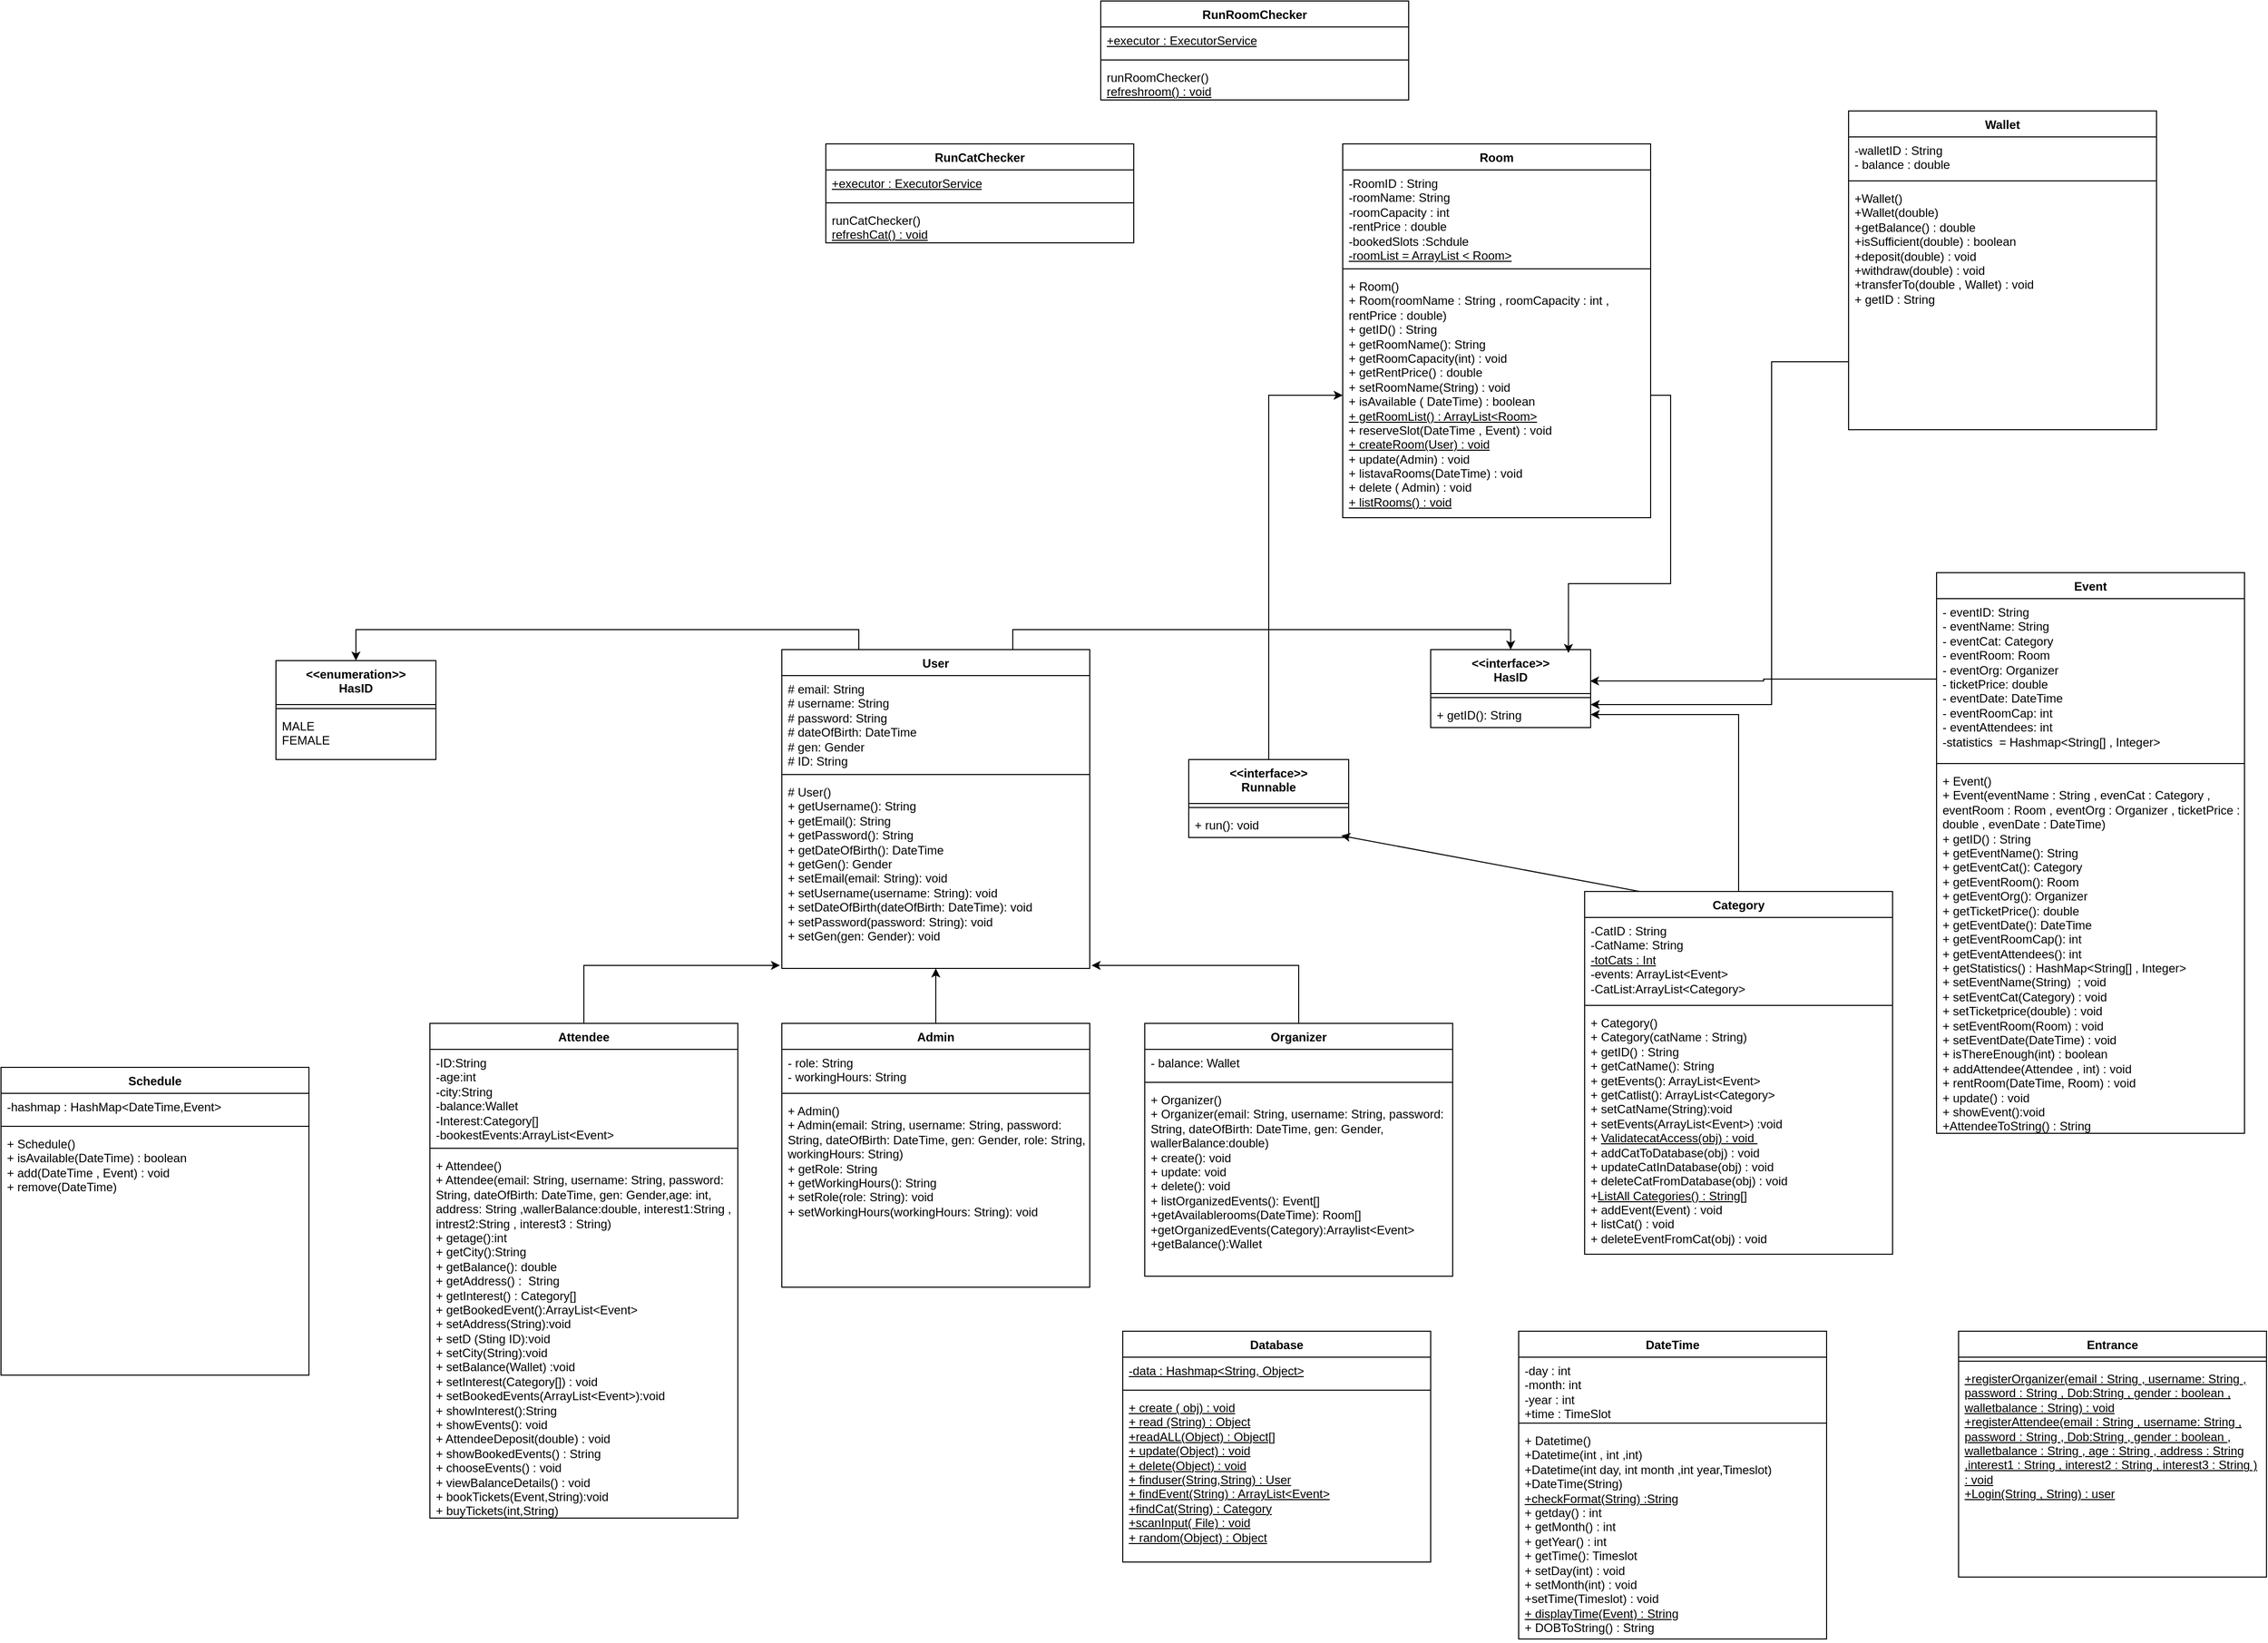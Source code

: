 <mxfile version="26.2.2">
  <diagram name="Page-1" id="pu6aEFBaz_OclVhWC2WB">
    <mxGraphModel dx="5170" dy="3303" grid="1" gridSize="11" guides="1" tooltips="1" connect="1" arrows="1" fold="1" page="1" pageScale="1" pageWidth="1600" pageHeight="1200" math="0" shadow="0">
      <root>
        <mxCell id="0" />
        <mxCell id="1" parent="0" />
        <mxCell id="LFy-hozREfiRk5x64fHF-1" value="Admin" style="swimlane;fontStyle=1;align=center;verticalAlign=top;childLayout=stackLayout;horizontal=1;startSize=26;horizontalStack=0;resizeParent=1;resizeParentMax=0;resizeLast=0;collapsible=1;marginBottom=0;whiteSpace=wrap;html=1;" parent="1" vertex="1">
          <mxGeometry x="44" y="440" width="308" height="264" as="geometry" />
        </mxCell>
        <mxCell id="LFy-hozREfiRk5x64fHF-2" value="- role: String&lt;div&gt;- workingHours: String&lt;/div&gt;" style="text;strokeColor=none;fillColor=none;align=left;verticalAlign=top;spacingLeft=4;spacingRight=4;overflow=hidden;rotatable=0;points=[[0,0.5],[1,0.5]];portConstraint=eastwest;whiteSpace=wrap;html=1;" parent="LFy-hozREfiRk5x64fHF-1" vertex="1">
          <mxGeometry y="26" width="308" height="40" as="geometry" />
        </mxCell>
        <mxCell id="LFy-hozREfiRk5x64fHF-3" value="" style="line;strokeWidth=1;fillColor=none;align=left;verticalAlign=middle;spacingTop=-1;spacingLeft=3;spacingRight=3;rotatable=0;labelPosition=right;points=[];portConstraint=eastwest;strokeColor=inherit;" parent="LFy-hozREfiRk5x64fHF-1" vertex="1">
          <mxGeometry y="66" width="308" height="8" as="geometry" />
        </mxCell>
        <mxCell id="LFy-hozREfiRk5x64fHF-4" value="+ Admin()&lt;div&gt;+ Admin(email: String, username: String, password: String, dateOfBirth: DateTime, gen: Gender, role: String, workingHours: String)&lt;/div&gt;&lt;div&gt;+ getRole: String&lt;/div&gt;&lt;div&gt;&lt;p style=&quot;margin: 0px;&quot;&gt;+ getWorkingHours(): String&lt;/p&gt;&lt;p style=&quot;margin: 0px;&quot;&gt;+ setRole(role: String): void&lt;/p&gt;&lt;p style=&quot;margin: 0px;&quot;&gt;+ setWorkingHours(workingHours: String): void&lt;/p&gt;&lt;/div&gt;" style="text;strokeColor=none;fillColor=none;align=left;verticalAlign=top;spacingLeft=4;spacingRight=4;overflow=hidden;rotatable=0;points=[[0,0.5],[1,0.5]];portConstraint=eastwest;whiteSpace=wrap;html=1;" parent="LFy-hozREfiRk5x64fHF-1" vertex="1">
          <mxGeometry y="74" width="308" height="190" as="geometry" />
        </mxCell>
        <mxCell id="zAySnJ8mE5U8dvrBwKNs-1" value="Event" style="swimlane;fontStyle=1;align=center;verticalAlign=top;childLayout=stackLayout;horizontal=1;startSize=26;horizontalStack=0;resizeParent=1;resizeParentMax=0;resizeLast=0;collapsible=1;marginBottom=0;whiteSpace=wrap;html=1;" parent="1" vertex="1">
          <mxGeometry x="1199" y="-11" width="308" height="561" as="geometry" />
        </mxCell>
        <mxCell id="zAySnJ8mE5U8dvrBwKNs-2" value="&lt;p style=&quot;margin: 0px;&quot;&gt;- eventID: String&lt;/p&gt;&lt;p style=&quot;margin: 0px;&quot;&gt;- eventName: String&lt;/p&gt;&lt;p style=&quot;margin: 0px;&quot;&gt;- eventCat: Category&lt;/p&gt;&lt;p style=&quot;margin: 0px;&quot;&gt;- eventRoom: Room&lt;/p&gt;&lt;p style=&quot;margin: 0px;&quot;&gt;- eventOrg: Organizer&lt;/p&gt;&lt;p style=&quot;margin: 0px;&quot;&gt;- ticketPrice: double&lt;/p&gt;&lt;p style=&quot;margin: 0px;&quot;&gt;- eventDate: DateTime&lt;/p&gt;&lt;p style=&quot;margin: 0px;&quot;&gt;- eventRoomCap: int&lt;/p&gt;&lt;p style=&quot;margin: 0px;&quot;&gt;- eventAttendees: int&lt;/p&gt;&lt;p style=&quot;margin: 0px;&quot;&gt;-statistics&amp;nbsp; = Hashmap&amp;lt;String[] , Integer&amp;gt;&lt;/p&gt;&lt;br&gt;&lt;p style=&quot;margin: 0px;&quot;&gt;&lt;br&gt;&lt;/p&gt;" style="text;strokeColor=none;fillColor=none;align=left;verticalAlign=top;spacingLeft=4;spacingRight=4;overflow=hidden;rotatable=0;points=[[0,0.5],[1,0.5]];portConstraint=eastwest;whiteSpace=wrap;html=1;" parent="zAySnJ8mE5U8dvrBwKNs-1" vertex="1">
          <mxGeometry y="26" width="308" height="161" as="geometry" />
        </mxCell>
        <mxCell id="zAySnJ8mE5U8dvrBwKNs-3" value="" style="line;strokeWidth=1;fillColor=none;align=left;verticalAlign=middle;spacingTop=-1;spacingLeft=3;spacingRight=3;rotatable=0;labelPosition=right;points=[];portConstraint=eastwest;strokeColor=inherit;" parent="zAySnJ8mE5U8dvrBwKNs-1" vertex="1">
          <mxGeometry y="187" width="308" height="8" as="geometry" />
        </mxCell>
        <mxCell id="zAySnJ8mE5U8dvrBwKNs-4" value="+ Event()&lt;div&gt;+ Event(eventName : String , evenCat : Category , eventRoom : Room , eventOrg : Organizer , ticketPrice : double , evenDate : DateTime)&lt;/div&gt;&lt;div&gt;+ getID() : String&lt;/div&gt;&lt;div&gt;&lt;p style=&quot;margin: 0px;&quot;&gt;+ getEventName(): String&lt;/p&gt;&lt;p style=&quot;margin: 0px;&quot;&gt;+ getEventCat(): Category&lt;/p&gt;&lt;p style=&quot;margin: 0px;&quot;&gt;+ getEventRoom(): Room&lt;/p&gt;&lt;p style=&quot;margin: 0px;&quot;&gt;+ getEventOrg(): Organizer&lt;/p&gt;&lt;p style=&quot;margin: 0px;&quot;&gt;+ getTicketPrice(): double&lt;/p&gt;&lt;p style=&quot;margin: 0px;&quot;&gt;+ getEventDate(): DateTime&lt;/p&gt;&lt;p style=&quot;margin: 0px;&quot;&gt;+ getEventRoomCap(): int&lt;/p&gt;&lt;p style=&quot;margin: 0px;&quot;&gt;+ getEventAttendees(): int&lt;/p&gt;&lt;p style=&quot;margin: 0px;&quot;&gt;+ getStatistics() : HashMap&amp;lt;String[] , Integer&amp;gt;&lt;/p&gt;&lt;p style=&quot;margin: 0px;&quot;&gt;+ setEventName(String)&amp;nbsp; ; void&lt;/p&gt;&lt;p style=&quot;margin: 0px;&quot;&gt;+ setEventCat(Category) : void&lt;/p&gt;&lt;p style=&quot;margin: 0px;&quot;&gt;+ setTicketprice(double) : void&lt;/p&gt;&lt;p style=&quot;margin: 0px;&quot;&gt;+ setEventRoom(Room) : void&lt;/p&gt;&lt;p style=&quot;margin: 0px;&quot;&gt;+ setEventDate(DateTime) : void&lt;/p&gt;&lt;p style=&quot;margin: 0px;&quot;&gt;+ isThereEnough(int) : boolean&lt;/p&gt;&lt;p style=&quot;margin: 0px;&quot;&gt;+ addAttendee(Attendee , int) : void&lt;/p&gt;&lt;p style=&quot;margin: 0px;&quot;&gt;+ rentRoom(DateTime, Room) : void&lt;/p&gt;&lt;p style=&quot;margin: 0px;&quot;&gt;+ update() : void&lt;/p&gt;&lt;p style=&quot;margin: 0px;&quot;&gt;+ showEvent():void&lt;/p&gt;&lt;p style=&quot;margin: 0px;&quot;&gt;+AttendeeToString() : String&lt;/p&gt;&lt;p style=&quot;margin: 0px;&quot;&gt;&lt;br&gt;&lt;/p&gt;&lt;p style=&quot;margin: 0px;&quot;&gt;&lt;br&gt;&lt;/p&gt;&lt;p style=&quot;margin: 0px;&quot;&gt;&lt;br&gt;&lt;/p&gt;&lt;/div&gt;" style="text;strokeColor=none;fillColor=none;align=left;verticalAlign=top;spacingLeft=4;spacingRight=4;overflow=hidden;rotatable=0;points=[[0,0.5],[1,0.5]];portConstraint=eastwest;whiteSpace=wrap;html=1;" parent="zAySnJ8mE5U8dvrBwKNs-1" vertex="1">
          <mxGeometry y="195" width="308" height="366" as="geometry" />
        </mxCell>
        <mxCell id="UCJwXu4g_Z1UwVRuA3H--4" style="edgeStyle=orthogonalEdgeStyle;rounded=0;orthogonalLoop=1;jettySize=auto;html=1;exitX=0.25;exitY=0;exitDx=0;exitDy=0;entryX=0.5;entryY=0;entryDx=0;entryDy=0;" parent="1" source="zAySnJ8mE5U8dvrBwKNs-6" target="UCJwXu4g_Z1UwVRuA3H--1" edge="1">
          <mxGeometry relative="1" as="geometry" />
        </mxCell>
        <mxCell id="UCJwXu4g_Z1UwVRuA3H--5" style="edgeStyle=orthogonalEdgeStyle;rounded=0;orthogonalLoop=1;jettySize=auto;html=1;exitX=0.75;exitY=0;exitDx=0;exitDy=0;entryX=0.5;entryY=0;entryDx=0;entryDy=0;" parent="1" source="zAySnJ8mE5U8dvrBwKNs-6" target="zAySnJ8mE5U8dvrBwKNs-10" edge="1">
          <mxGeometry relative="1" as="geometry" />
        </mxCell>
        <mxCell id="zAySnJ8mE5U8dvrBwKNs-6" value="User" style="swimlane;fontStyle=1;align=center;verticalAlign=top;childLayout=stackLayout;horizontal=1;startSize=26;horizontalStack=0;resizeParent=1;resizeParentMax=0;resizeLast=0;collapsible=1;marginBottom=0;whiteSpace=wrap;html=1;" parent="1" vertex="1">
          <mxGeometry x="44" y="66" width="308" height="319" as="geometry" />
        </mxCell>
        <mxCell id="zAySnJ8mE5U8dvrBwKNs-7" value="&lt;p style=&quot;margin: 0px;&quot;&gt;# email: String&lt;/p&gt;&lt;p style=&quot;margin: 0px;&quot;&gt;# username: String&lt;/p&gt;&lt;p style=&quot;margin: 0px;&quot;&gt;# password: String&lt;/p&gt;&lt;p style=&quot;margin: 0px;&quot;&gt;# dateOfBirth: DateTime&lt;/p&gt;&lt;p style=&quot;margin: 0px;&quot;&gt;# gen: Gender&lt;/p&gt;&lt;p style=&quot;margin: 0px;&quot;&gt;# ID: String&lt;/p&gt;&lt;br&gt;&lt;p style=&quot;margin: 0px;&quot;&gt;&lt;br&gt;&lt;/p&gt;" style="text;strokeColor=none;fillColor=none;align=left;verticalAlign=top;spacingLeft=4;spacingRight=4;overflow=hidden;rotatable=0;points=[[0,0.5],[1,0.5]];portConstraint=eastwest;whiteSpace=wrap;html=1;" parent="zAySnJ8mE5U8dvrBwKNs-6" vertex="1">
          <mxGeometry y="26" width="308" height="95" as="geometry" />
        </mxCell>
        <mxCell id="zAySnJ8mE5U8dvrBwKNs-8" value="" style="line;strokeWidth=1;fillColor=none;align=left;verticalAlign=middle;spacingTop=-1;spacingLeft=3;spacingRight=3;rotatable=0;labelPosition=right;points=[];portConstraint=eastwest;strokeColor=inherit;" parent="zAySnJ8mE5U8dvrBwKNs-6" vertex="1">
          <mxGeometry y="121" width="308" height="8" as="geometry" />
        </mxCell>
        <mxCell id="zAySnJ8mE5U8dvrBwKNs-9" value="# User()&lt;div&gt;&lt;p style=&quot;margin: 0px;&quot;&gt;+ getUsername(): String&lt;/p&gt;&lt;p style=&quot;margin: 0px;&quot;&gt;+ getEmail(): String&lt;/p&gt;&lt;p style=&quot;margin: 0px;&quot;&gt;+ getPassword(): String&lt;/p&gt;&lt;p style=&quot;margin: 0px;&quot;&gt;+ getDateOfBirth(): DateTime&lt;/p&gt;&lt;p style=&quot;margin: 0px;&quot;&gt;+ getGen(): Gender&lt;/p&gt;&lt;p style=&quot;margin: 0px;&quot;&gt;+ setEmail(email: String): void&lt;/p&gt;&lt;p style=&quot;margin: 0px;&quot;&gt;+ setUsername(username: String): void&lt;/p&gt;&lt;p style=&quot;margin: 0px;&quot;&gt;+ setDateOfBirth(dateOfBirth: DateTime): void&lt;/p&gt;&lt;p style=&quot;margin: 0px;&quot;&gt;+ setPassword(password: String): void&lt;/p&gt;&lt;p style=&quot;margin: 0px;&quot;&gt;+ setGen(gen: Gender): void&lt;/p&gt;&lt;p style=&quot;margin: 0px;&quot;&gt;&lt;br&gt;&lt;/p&gt;&lt;/div&gt;" style="text;strokeColor=none;fillColor=none;align=left;verticalAlign=top;spacingLeft=4;spacingRight=4;overflow=hidden;rotatable=0;points=[[0,0.5],[1,0.5]];portConstraint=eastwest;whiteSpace=wrap;html=1;" parent="zAySnJ8mE5U8dvrBwKNs-6" vertex="1">
          <mxGeometry y="129" width="308" height="190" as="geometry" />
        </mxCell>
        <mxCell id="zAySnJ8mE5U8dvrBwKNs-10" value="&amp;lt;&amp;lt;interface&amp;gt;&amp;gt;&lt;div&gt;H&lt;span style=&quot;background-color: transparent; color: light-dark(rgb(0, 0, 0), rgb(255, 255, 255));&quot;&gt;asID&lt;/span&gt;&lt;/div&gt;" style="swimlane;fontStyle=1;align=center;verticalAlign=top;childLayout=stackLayout;horizontal=1;startSize=44;horizontalStack=0;resizeParent=1;resizeParentMax=0;resizeLast=0;collapsible=1;marginBottom=0;whiteSpace=wrap;html=1;" parent="1" vertex="1">
          <mxGeometry x="693" y="66" width="160" height="78" as="geometry" />
        </mxCell>
        <mxCell id="zAySnJ8mE5U8dvrBwKNs-12" value="" style="line;strokeWidth=1;fillColor=none;align=left;verticalAlign=middle;spacingTop=-1;spacingLeft=3;spacingRight=3;rotatable=0;labelPosition=right;points=[];portConstraint=eastwest;strokeColor=inherit;" parent="zAySnJ8mE5U8dvrBwKNs-10" vertex="1">
          <mxGeometry y="44" width="160" height="8" as="geometry" />
        </mxCell>
        <mxCell id="zAySnJ8mE5U8dvrBwKNs-13" value="+ getID(): String" style="text;strokeColor=none;fillColor=none;align=left;verticalAlign=top;spacingLeft=4;spacingRight=4;overflow=hidden;rotatable=0;points=[[0,0.5],[1,0.5]];portConstraint=eastwest;whiteSpace=wrap;html=1;" parent="zAySnJ8mE5U8dvrBwKNs-10" vertex="1">
          <mxGeometry y="52" width="160" height="26" as="geometry" />
        </mxCell>
        <mxCell id="zAySnJ8mE5U8dvrBwKNs-18" style="edgeStyle=orthogonalEdgeStyle;rounded=0;orthogonalLoop=1;jettySize=auto;html=1;exitX=0.5;exitY=0;exitDx=0;exitDy=0;entryX=0.5;entryY=1;entryDx=0;entryDy=0;entryPerimeter=0;" parent="1" source="LFy-hozREfiRk5x64fHF-1" target="zAySnJ8mE5U8dvrBwKNs-9" edge="1">
          <mxGeometry relative="1" as="geometry" />
        </mxCell>
        <mxCell id="UCJwXu4g_Z1UwVRuA3H--1" value="&amp;lt;&amp;lt;enumeration&amp;gt;&amp;gt;&lt;div&gt;H&lt;span style=&quot;background-color: transparent; color: light-dark(rgb(0, 0, 0), rgb(255, 255, 255));&quot;&gt;asID&lt;/span&gt;&lt;/div&gt;" style="swimlane;fontStyle=1;align=center;verticalAlign=top;childLayout=stackLayout;horizontal=1;startSize=44;horizontalStack=0;resizeParent=1;resizeParentMax=0;resizeLast=0;collapsible=1;marginBottom=0;whiteSpace=wrap;html=1;" parent="1" vertex="1">
          <mxGeometry x="-462" y="77" width="160" height="99" as="geometry" />
        </mxCell>
        <mxCell id="UCJwXu4g_Z1UwVRuA3H--2" value="" style="line;strokeWidth=1;fillColor=none;align=left;verticalAlign=middle;spacingTop=-1;spacingLeft=3;spacingRight=3;rotatable=0;labelPosition=right;points=[];portConstraint=eastwest;strokeColor=inherit;" parent="UCJwXu4g_Z1UwVRuA3H--1" vertex="1">
          <mxGeometry y="44" width="160" height="8" as="geometry" />
        </mxCell>
        <mxCell id="UCJwXu4g_Z1UwVRuA3H--3" value="MALE&lt;div&gt;FEMALE&lt;/div&gt;&lt;div&gt;&lt;br&gt;&lt;/div&gt;" style="text;strokeColor=none;fillColor=none;align=left;verticalAlign=top;spacingLeft=4;spacingRight=4;overflow=hidden;rotatable=0;points=[[0,0.5],[1,0.5]];portConstraint=eastwest;whiteSpace=wrap;html=1;" parent="UCJwXu4g_Z1UwVRuA3H--1" vertex="1">
          <mxGeometry y="52" width="160" height="47" as="geometry" />
        </mxCell>
        <mxCell id="H86oVWnhmwzRTXLUATRK-1" value="Organizer" style="swimlane;fontStyle=1;align=center;verticalAlign=top;childLayout=stackLayout;horizontal=1;startSize=26;horizontalStack=0;resizeParent=1;resizeParentMax=0;resizeLast=0;collapsible=1;marginBottom=0;whiteSpace=wrap;html=1;" vertex="1" parent="1">
          <mxGeometry x="407" y="440" width="308" height="253" as="geometry" />
        </mxCell>
        <mxCell id="H86oVWnhmwzRTXLUATRK-2" value="- balance: Wallet" style="text;strokeColor=none;fillColor=none;align=left;verticalAlign=top;spacingLeft=4;spacingRight=4;overflow=hidden;rotatable=0;points=[[0,0.5],[1,0.5]];portConstraint=eastwest;whiteSpace=wrap;html=1;" vertex="1" parent="H86oVWnhmwzRTXLUATRK-1">
          <mxGeometry y="26" width="308" height="29" as="geometry" />
        </mxCell>
        <mxCell id="H86oVWnhmwzRTXLUATRK-3" value="" style="line;strokeWidth=1;fillColor=none;align=left;verticalAlign=middle;spacingTop=-1;spacingLeft=3;spacingRight=3;rotatable=0;labelPosition=right;points=[];portConstraint=eastwest;strokeColor=inherit;" vertex="1" parent="H86oVWnhmwzRTXLUATRK-1">
          <mxGeometry y="55" width="308" height="8" as="geometry" />
        </mxCell>
        <mxCell id="H86oVWnhmwzRTXLUATRK-4" value="+ Organizer()&lt;div&gt;+ Organizer(email: String, username: String, password: String, dateOfBirth: DateTime, gen: Gender, wallerBalance:double)&lt;/div&gt;&lt;div&gt;+ create(): void&lt;/div&gt;&lt;div&gt;&lt;span style=&quot;background-color: transparent; color: light-dark(rgb(0, 0, 0), rgb(255, 255, 255));&quot;&gt;+ update: void&lt;/span&gt;&lt;/div&gt;&lt;div&gt;&lt;p style=&quot;margin: 0px;&quot;&gt;+ delete(): void&lt;/p&gt;&lt;p style=&quot;margin: 0px;&quot;&gt;+ listOrganizedEvents(): Event[]&lt;/p&gt;&lt;p style=&quot;margin: 0px;&quot;&gt;+getAvailablerooms(DateTime): Room[]&lt;/p&gt;&lt;p style=&quot;margin: 0px;&quot;&gt;+getOrganizedEvents(Category):Arraylist&amp;lt;Event&amp;gt;&lt;/p&gt;&lt;p style=&quot;margin: 0px;&quot;&gt;+getBalance():Wallet&lt;/p&gt;&lt;p style=&quot;margin: 0px;&quot;&gt;&lt;br&gt;&lt;/p&gt;&lt;/div&gt;" style="text;strokeColor=none;fillColor=none;align=left;verticalAlign=top;spacingLeft=4;spacingRight=4;overflow=hidden;rotatable=0;points=[[0,0.5],[1,0.5]];portConstraint=eastwest;whiteSpace=wrap;html=1;" vertex="1" parent="H86oVWnhmwzRTXLUATRK-1">
          <mxGeometry y="63" width="308" height="190" as="geometry" />
        </mxCell>
        <mxCell id="H86oVWnhmwzRTXLUATRK-5" style="edgeStyle=orthogonalEdgeStyle;rounded=0;orthogonalLoop=1;jettySize=auto;html=1;entryX=1.006;entryY=0.984;entryDx=0;entryDy=0;entryPerimeter=0;" edge="1" parent="1" source="H86oVWnhmwzRTXLUATRK-1" target="zAySnJ8mE5U8dvrBwKNs-9">
          <mxGeometry relative="1" as="geometry" />
        </mxCell>
        <mxCell id="H86oVWnhmwzRTXLUATRK-6" value="Attendee" style="swimlane;fontStyle=1;align=center;verticalAlign=top;childLayout=stackLayout;horizontal=1;startSize=26;horizontalStack=0;resizeParent=1;resizeParentMax=0;resizeLast=0;collapsible=1;marginBottom=0;whiteSpace=wrap;html=1;" vertex="1" parent="1">
          <mxGeometry x="-308" y="440" width="308" height="495" as="geometry" />
        </mxCell>
        <mxCell id="H86oVWnhmwzRTXLUATRK-7" value="-ID:String&lt;div&gt;-age:int&lt;/div&gt;&lt;div&gt;-city:String&lt;/div&gt;&lt;div&gt;-balance:Wallet&lt;/div&gt;&lt;div&gt;-Interest:Category[]&lt;/div&gt;&lt;div&gt;-bookestEvents:ArrayList&amp;lt;Event&amp;gt;&lt;/div&gt;" style="text;strokeColor=none;fillColor=none;align=left;verticalAlign=top;spacingLeft=4;spacingRight=4;overflow=hidden;rotatable=0;points=[[0,0.5],[1,0.5]];portConstraint=eastwest;whiteSpace=wrap;html=1;" vertex="1" parent="H86oVWnhmwzRTXLUATRK-6">
          <mxGeometry y="26" width="308" height="95" as="geometry" />
        </mxCell>
        <mxCell id="H86oVWnhmwzRTXLUATRK-8" value="" style="line;strokeWidth=1;fillColor=none;align=left;verticalAlign=middle;spacingTop=-1;spacingLeft=3;spacingRight=3;rotatable=0;labelPosition=right;points=[];portConstraint=eastwest;strokeColor=inherit;" vertex="1" parent="H86oVWnhmwzRTXLUATRK-6">
          <mxGeometry y="121" width="308" height="8" as="geometry" />
        </mxCell>
        <mxCell id="H86oVWnhmwzRTXLUATRK-9" value="+ Attendee()&lt;div&gt;+ Attendee(email: String, username: String, password: String, dateOfBirth: DateTime, gen: Gender,age: int, address: String ,wallerBalance:double, interest1:String , intrest2:String , interest3 : String)&lt;/div&gt;&lt;div&gt;+ getage():int&lt;/div&gt;&lt;div&gt;+ getCity():String&lt;/div&gt;&lt;div&gt;+ getBalance(): double&lt;/div&gt;&lt;div&gt;+ getAddress() :&amp;nbsp; String&lt;/div&gt;&lt;div&gt;+ getInterest() : Category[]&lt;/div&gt;&lt;div&gt;+ getBookedEvent():ArrayList&amp;lt;Event&amp;gt;&lt;/div&gt;&lt;div&gt;+ setAddress(String):void&lt;/div&gt;&lt;div&gt;+ setD (Sting ID):void&lt;/div&gt;&lt;div&gt;+ setCity(String):void&lt;/div&gt;&lt;div&gt;+ setBalance(Wallet) :void&lt;/div&gt;&lt;div&gt;+ setInterest(Category[]) : void&lt;/div&gt;&lt;div&gt;+ setBookedEvents(ArrayList&amp;lt;Event&amp;gt;):void&lt;/div&gt;&lt;div&gt;+ showInterest():String&lt;/div&gt;&lt;div&gt;+ showEvents(): void&lt;/div&gt;&lt;div&gt;+ AttendeeDeposit(double) : void&lt;/div&gt;&lt;div&gt;+ showBookedEvents() : String&lt;/div&gt;&lt;div&gt;+ chooseEvents() : void&lt;/div&gt;&lt;div&gt;+ viewBalanceDetails() : void&lt;/div&gt;&lt;div&gt;+ bookTickets(Event,String):void&lt;/div&gt;&lt;div&gt;+ buyTickets(int,String)&lt;/div&gt;&lt;div&gt;&lt;p style=&quot;margin: 0px;&quot;&gt;&lt;br&gt;&lt;/p&gt;&lt;/div&gt;" style="text;strokeColor=none;fillColor=none;align=left;verticalAlign=top;spacingLeft=4;spacingRight=4;overflow=hidden;rotatable=0;points=[[0,0.5],[1,0.5]];portConstraint=eastwest;whiteSpace=wrap;html=1;" vertex="1" parent="H86oVWnhmwzRTXLUATRK-6">
          <mxGeometry y="129" width="308" height="366" as="geometry" />
        </mxCell>
        <mxCell id="H86oVWnhmwzRTXLUATRK-10" style="edgeStyle=orthogonalEdgeStyle;rounded=0;orthogonalLoop=1;jettySize=auto;html=1;entryX=-0.006;entryY=0.984;entryDx=0;entryDy=0;entryPerimeter=0;" edge="1" parent="1" source="H86oVWnhmwzRTXLUATRK-6" target="zAySnJ8mE5U8dvrBwKNs-9">
          <mxGeometry relative="1" as="geometry" />
        </mxCell>
        <mxCell id="H86oVWnhmwzRTXLUATRK-36" style="edgeStyle=orthogonalEdgeStyle;rounded=0;orthogonalLoop=1;jettySize=auto;html=1;" edge="1" parent="1" source="H86oVWnhmwzRTXLUATRK-11" target="H86oVWnhmwzRTXLUATRK-35">
          <mxGeometry relative="1" as="geometry" />
        </mxCell>
        <mxCell id="H86oVWnhmwzRTXLUATRK-11" value="&amp;lt;&amp;lt;interface&amp;gt;&amp;gt;&lt;div&gt;Runnable&lt;/div&gt;" style="swimlane;fontStyle=1;align=center;verticalAlign=top;childLayout=stackLayout;horizontal=1;startSize=44;horizontalStack=0;resizeParent=1;resizeParentMax=0;resizeLast=0;collapsible=1;marginBottom=0;whiteSpace=wrap;html=1;" vertex="1" parent="1">
          <mxGeometry x="451" y="176" width="160" height="78" as="geometry" />
        </mxCell>
        <mxCell id="H86oVWnhmwzRTXLUATRK-12" value="" style="line;strokeWidth=1;fillColor=none;align=left;verticalAlign=middle;spacingTop=-1;spacingLeft=3;spacingRight=3;rotatable=0;labelPosition=right;points=[];portConstraint=eastwest;strokeColor=inherit;" vertex="1" parent="H86oVWnhmwzRTXLUATRK-11">
          <mxGeometry y="44" width="160" height="8" as="geometry" />
        </mxCell>
        <mxCell id="H86oVWnhmwzRTXLUATRK-13" value="+ run(): void" style="text;strokeColor=none;fillColor=none;align=left;verticalAlign=top;spacingLeft=4;spacingRight=4;overflow=hidden;rotatable=0;points=[[0,0.5],[1,0.5]];portConstraint=eastwest;whiteSpace=wrap;html=1;" vertex="1" parent="H86oVWnhmwzRTXLUATRK-11">
          <mxGeometry y="52" width="160" height="26" as="geometry" />
        </mxCell>
        <mxCell id="H86oVWnhmwzRTXLUATRK-42" style="edgeStyle=orthogonalEdgeStyle;rounded=0;orthogonalLoop=1;jettySize=auto;html=1;entryX=1;entryY=0.5;entryDx=0;entryDy=0;" edge="1" parent="1" source="H86oVWnhmwzRTXLUATRK-14" target="zAySnJ8mE5U8dvrBwKNs-13">
          <mxGeometry relative="1" as="geometry" />
        </mxCell>
        <mxCell id="H86oVWnhmwzRTXLUATRK-14" value="Category" style="swimlane;fontStyle=1;align=center;verticalAlign=top;childLayout=stackLayout;horizontal=1;startSize=26;horizontalStack=0;resizeParent=1;resizeParentMax=0;resizeLast=0;collapsible=1;marginBottom=0;whiteSpace=wrap;html=1;" vertex="1" parent="1">
          <mxGeometry x="847" y="308" width="308" height="363" as="geometry" />
        </mxCell>
        <mxCell id="H86oVWnhmwzRTXLUATRK-15" value="-CatID : String&lt;div&gt;-CatName: String&lt;/div&gt;&lt;div&gt;&lt;u style=&quot;&quot;&gt;&lt;i&gt;-&lt;/i&gt;totCats : Int&lt;/u&gt;&lt;/div&gt;&lt;div&gt;-events: ArrayList&amp;lt;Event&amp;gt;&lt;/div&gt;&lt;div&gt;-CatList:ArrayList&amp;lt;Category&amp;gt;&lt;/div&gt;" style="text;strokeColor=none;fillColor=none;align=left;verticalAlign=top;spacingLeft=4;spacingRight=4;overflow=hidden;rotatable=0;points=[[0,0.5],[1,0.5]];portConstraint=eastwest;whiteSpace=wrap;html=1;" vertex="1" parent="H86oVWnhmwzRTXLUATRK-14">
          <mxGeometry y="26" width="308" height="84" as="geometry" />
        </mxCell>
        <mxCell id="H86oVWnhmwzRTXLUATRK-16" value="" style="line;strokeWidth=1;fillColor=none;align=left;verticalAlign=middle;spacingTop=-1;spacingLeft=3;spacingRight=3;rotatable=0;labelPosition=right;points=[];portConstraint=eastwest;strokeColor=inherit;" vertex="1" parent="H86oVWnhmwzRTXLUATRK-14">
          <mxGeometry y="110" width="308" height="8" as="geometry" />
        </mxCell>
        <mxCell id="H86oVWnhmwzRTXLUATRK-17" value="+ Category()&lt;div&gt;+ Category(catName : String)&lt;/div&gt;&lt;div&gt;+ getID() : String&lt;/div&gt;&lt;div&gt;&lt;span style=&quot;background-color: transparent; color: light-dark(rgb(0, 0, 0), rgb(255, 255, 255));&quot;&gt;+ getCatName(): String&lt;/span&gt;&lt;/div&gt;&lt;div&gt;&lt;span style=&quot;background-color: transparent; color: light-dark(rgb(0, 0, 0), rgb(255, 255, 255));&quot;&gt;+ getEvents(): ArrayList&amp;lt;Event&amp;gt;&lt;/span&gt;&lt;/div&gt;&lt;div&gt;&lt;p style=&quot;margin: 0px;&quot;&gt;+ getCatlist(): ArrayList&amp;lt;Category&amp;gt;&lt;/p&gt;&lt;p style=&quot;margin: 0px;&quot;&gt;+ setCatName(String):void&lt;/p&gt;&lt;p style=&quot;margin: 0px;&quot;&gt;+ setEvents(ArrayList&amp;lt;Event&amp;gt;) :void&lt;/p&gt;&lt;p style=&quot;margin: 0px;&quot;&gt;+ &lt;u&gt;ValidatecatAccess(obj) : void&amp;nbsp;&lt;/u&gt;&lt;/p&gt;&lt;p style=&quot;margin: 0px;&quot;&gt;+ addCatToDatabase(obj) : void&lt;/p&gt;&lt;p style=&quot;margin: 0px;&quot;&gt;+ updateCatInDatabase(obj) : void&lt;br&gt;&lt;/p&gt;&lt;p style=&quot;margin: 0px;&quot;&gt;+ deleteCatFromDatabase(obj) : void&amp;nbsp;&lt;/p&gt;&lt;p style=&quot;margin: 0px;&quot;&gt;+&lt;u&gt;ListAll Categories() : String[]&lt;/u&gt;&lt;/p&gt;&lt;p style=&quot;margin: 0px;&quot;&gt;+ addEvent(Event) : void&lt;/p&gt;&lt;p style=&quot;margin: 0px;&quot;&gt;+ listCat() : void&lt;/p&gt;&lt;p style=&quot;margin: 0px;&quot;&gt;+ deleteEventFromCat(obj) : void&lt;/p&gt;&lt;p style=&quot;margin: 0px;&quot;&gt;&lt;br&gt;&lt;/p&gt;&lt;/div&gt;" style="text;strokeColor=none;fillColor=none;align=left;verticalAlign=top;spacingLeft=4;spacingRight=4;overflow=hidden;rotatable=0;points=[[0,0.5],[1,0.5]];portConstraint=eastwest;whiteSpace=wrap;html=1;" vertex="1" parent="H86oVWnhmwzRTXLUATRK-14">
          <mxGeometry y="118" width="308" height="245" as="geometry" />
        </mxCell>
        <mxCell id="H86oVWnhmwzRTXLUATRK-20" value="Database" style="swimlane;fontStyle=1;align=center;verticalAlign=top;childLayout=stackLayout;horizontal=1;startSize=26;horizontalStack=0;resizeParent=1;resizeParentMax=0;resizeLast=0;collapsible=1;marginBottom=0;whiteSpace=wrap;html=1;" vertex="1" parent="1">
          <mxGeometry x="385" y="748" width="308" height="231" as="geometry" />
        </mxCell>
        <mxCell id="H86oVWnhmwzRTXLUATRK-21" value="&lt;u&gt;-data : Hashmap&amp;lt;String, Object&amp;gt;&lt;/u&gt;" style="text;strokeColor=none;fillColor=none;align=left;verticalAlign=top;spacingLeft=4;spacingRight=4;overflow=hidden;rotatable=0;points=[[0,0.5],[1,0.5]];portConstraint=eastwest;whiteSpace=wrap;html=1;" vertex="1" parent="H86oVWnhmwzRTXLUATRK-20">
          <mxGeometry y="26" width="308" height="29" as="geometry" />
        </mxCell>
        <mxCell id="H86oVWnhmwzRTXLUATRK-22" value="" style="line;strokeWidth=1;fillColor=none;align=left;verticalAlign=middle;spacingTop=-1;spacingLeft=3;spacingRight=3;rotatable=0;labelPosition=right;points=[];portConstraint=eastwest;strokeColor=inherit;" vertex="1" parent="H86oVWnhmwzRTXLUATRK-20">
          <mxGeometry y="55" width="308" height="8" as="geometry" />
        </mxCell>
        <mxCell id="H86oVWnhmwzRTXLUATRK-23" value="&lt;u&gt;+ create ( obj) : void&lt;/u&gt;&lt;div&gt;&lt;u&gt;+ read (String) : Object&lt;/u&gt;&lt;/div&gt;&lt;div&gt;&lt;u&gt;+readALL(Object) : Object[]&lt;/u&gt;&lt;/div&gt;&lt;div&gt;&lt;u&gt;+ update(Object) : void&lt;/u&gt;&lt;/div&gt;&lt;div&gt;&lt;u&gt;+ delete(Object) : void&lt;/u&gt;&lt;/div&gt;&lt;div&gt;&lt;u&gt;+ finduser(String,String) : User&lt;/u&gt;&lt;/div&gt;&lt;div&gt;&lt;u&gt;+ findEvent(String) : ArrayList&amp;lt;Event&amp;gt;&lt;/u&gt;&lt;/div&gt;&lt;div&gt;&lt;u&gt;+findCat(String) : Category&lt;/u&gt;&lt;/div&gt;&lt;div&gt;&lt;u&gt;+scanInput( File) : void&lt;/u&gt;&lt;/div&gt;&lt;div&gt;&lt;u&gt;+ random(Object) : Object&lt;br&gt;&lt;/u&gt;&lt;div&gt;&lt;p style=&quot;margin: 0px;&quot;&gt;&lt;br&gt;&lt;/p&gt;&lt;/div&gt;&lt;/div&gt;" style="text;strokeColor=none;fillColor=none;align=left;verticalAlign=top;spacingLeft=4;spacingRight=4;overflow=hidden;rotatable=0;points=[[0,0.5],[1,0.5]];portConstraint=eastwest;whiteSpace=wrap;html=1;" vertex="1" parent="H86oVWnhmwzRTXLUATRK-20">
          <mxGeometry y="63" width="308" height="168" as="geometry" />
        </mxCell>
        <mxCell id="H86oVWnhmwzRTXLUATRK-24" value="DateTime" style="swimlane;fontStyle=1;align=center;verticalAlign=top;childLayout=stackLayout;horizontal=1;startSize=26;horizontalStack=0;resizeParent=1;resizeParentMax=0;resizeLast=0;collapsible=1;marginBottom=0;whiteSpace=wrap;html=1;" vertex="1" parent="1">
          <mxGeometry x="781" y="748" width="308" height="308" as="geometry" />
        </mxCell>
        <mxCell id="H86oVWnhmwzRTXLUATRK-25" value="-day : int&lt;div&gt;-month: int&lt;/div&gt;&lt;div&gt;-year : int&lt;/div&gt;&lt;div&gt;+time : TimeSlot&lt;/div&gt;" style="text;strokeColor=none;fillColor=none;align=left;verticalAlign=top;spacingLeft=4;spacingRight=4;overflow=hidden;rotatable=0;points=[[0,0.5],[1,0.5]];portConstraint=eastwest;whiteSpace=wrap;html=1;" vertex="1" parent="H86oVWnhmwzRTXLUATRK-24">
          <mxGeometry y="26" width="308" height="62" as="geometry" />
        </mxCell>
        <mxCell id="H86oVWnhmwzRTXLUATRK-26" value="" style="line;strokeWidth=1;fillColor=none;align=left;verticalAlign=middle;spacingTop=-1;spacingLeft=3;spacingRight=3;rotatable=0;labelPosition=right;points=[];portConstraint=eastwest;strokeColor=inherit;" vertex="1" parent="H86oVWnhmwzRTXLUATRK-24">
          <mxGeometry y="88" width="308" height="8" as="geometry" />
        </mxCell>
        <mxCell id="H86oVWnhmwzRTXLUATRK-27" value="+ Datetime()&lt;div&gt;+Datetime(int , int ,int)&lt;/div&gt;&lt;div&gt;+Datetime(int day, int month ,int year,Timeslot)&lt;/div&gt;&lt;div&gt;+DateTime(String)&lt;/div&gt;&lt;div&gt;&lt;u&gt;+checkFormat(String) :String&lt;/u&gt;&lt;/div&gt;&lt;div&gt;+ getday() : int&lt;/div&gt;&lt;div&gt;+ getMonth() : int&lt;/div&gt;&lt;div&gt;+ getYear() : int&lt;/div&gt;&lt;div&gt;+ getTime(): Timeslot&lt;/div&gt;&lt;div&gt;+ setDay(int) : void&lt;/div&gt;&lt;div&gt;+ setMonth(int) : void&lt;/div&gt;&lt;div&gt;+setTime(Timeslot) : void&lt;/div&gt;&lt;div&gt;&lt;u&gt;+ displayTime(Event) : String&lt;/u&gt;&lt;/div&gt;&lt;div&gt;+ DOBToString() : String&lt;/div&gt;&lt;div&gt;&lt;u&gt;&lt;br&gt;&lt;/u&gt;&lt;div&gt;&lt;div&gt;&lt;p style=&quot;margin: 0px;&quot;&gt;&lt;br&gt;&lt;/p&gt;&lt;/div&gt;&lt;/div&gt;&lt;/div&gt;" style="text;strokeColor=none;fillColor=none;align=left;verticalAlign=top;spacingLeft=4;spacingRight=4;overflow=hidden;rotatable=0;points=[[0,0.5],[1,0.5]];portConstraint=eastwest;whiteSpace=wrap;html=1;" vertex="1" parent="H86oVWnhmwzRTXLUATRK-24">
          <mxGeometry y="96" width="308" height="212" as="geometry" />
        </mxCell>
        <mxCell id="H86oVWnhmwzRTXLUATRK-28" value="Entrance" style="swimlane;fontStyle=1;align=center;verticalAlign=top;childLayout=stackLayout;horizontal=1;startSize=26;horizontalStack=0;resizeParent=1;resizeParentMax=0;resizeLast=0;collapsible=1;marginBottom=0;whiteSpace=wrap;html=1;" vertex="1" parent="1">
          <mxGeometry x="1221" y="748" width="308" height="246" as="geometry" />
        </mxCell>
        <mxCell id="H86oVWnhmwzRTXLUATRK-30" value="" style="line;strokeWidth=1;fillColor=none;align=left;verticalAlign=middle;spacingTop=-1;spacingLeft=3;spacingRight=3;rotatable=0;labelPosition=right;points=[];portConstraint=eastwest;strokeColor=inherit;" vertex="1" parent="H86oVWnhmwzRTXLUATRK-28">
          <mxGeometry y="26" width="308" height="8" as="geometry" />
        </mxCell>
        <mxCell id="H86oVWnhmwzRTXLUATRK-31" value="&lt;p style=&quot;margin: 0px;&quot;&gt;&lt;u&gt;+registerOrganizer(email : String , username: String , password : String , Dob:String , gender : boolean , walletbalance : String) : void&lt;/u&gt;&lt;/p&gt;&lt;p style=&quot;margin: 0px;&quot;&gt;&lt;u&gt;+registerAttendee(email : String , username: String , password : String , Dob:String , gender : boolean , walletbalance : String , age : String , address : String ,interest1 : String , interest2 : String , interest3 : String ) : void&lt;/u&gt;&lt;/p&gt;&lt;p style=&quot;margin: 0px;&quot;&gt;&lt;u&gt;+Login(String , String) : user&lt;/u&gt;&lt;/p&gt;" style="text;strokeColor=none;fillColor=none;align=left;verticalAlign=top;spacingLeft=4;spacingRight=4;overflow=hidden;rotatable=0;points=[[0,0.5],[1,0.5]];portConstraint=eastwest;whiteSpace=wrap;html=1;" vertex="1" parent="H86oVWnhmwzRTXLUATRK-28">
          <mxGeometry y="34" width="308" height="212" as="geometry" />
        </mxCell>
        <mxCell id="H86oVWnhmwzRTXLUATRK-32" value="Room" style="swimlane;fontStyle=1;align=center;verticalAlign=top;childLayout=stackLayout;horizontal=1;startSize=26;horizontalStack=0;resizeParent=1;resizeParentMax=0;resizeLast=0;collapsible=1;marginBottom=0;whiteSpace=wrap;html=1;" vertex="1" parent="1">
          <mxGeometry x="605" y="-440" width="308" height="374" as="geometry" />
        </mxCell>
        <mxCell id="H86oVWnhmwzRTXLUATRK-33" value="-RoomID : String&lt;div&gt;-roomName: String&lt;/div&gt;&lt;div&gt;&lt;i&gt;-&lt;/i&gt;roomCapacity : int&lt;/div&gt;&lt;div&gt;-rentPrice : double&lt;/div&gt;&lt;div&gt;-bookedSlots :Schdule&lt;/div&gt;&lt;div&gt;&lt;u&gt;-roomList = ArrayList &amp;lt; Room&amp;gt;&lt;/u&gt;&lt;/div&gt;" style="text;strokeColor=none;fillColor=none;align=left;verticalAlign=top;spacingLeft=4;spacingRight=4;overflow=hidden;rotatable=0;points=[[0,0.5],[1,0.5]];portConstraint=eastwest;whiteSpace=wrap;html=1;" vertex="1" parent="H86oVWnhmwzRTXLUATRK-32">
          <mxGeometry y="26" width="308" height="95" as="geometry" />
        </mxCell>
        <mxCell id="H86oVWnhmwzRTXLUATRK-34" value="" style="line;strokeWidth=1;fillColor=none;align=left;verticalAlign=middle;spacingTop=-1;spacingLeft=3;spacingRight=3;rotatable=0;labelPosition=right;points=[];portConstraint=eastwest;strokeColor=inherit;" vertex="1" parent="H86oVWnhmwzRTXLUATRK-32">
          <mxGeometry y="121" width="308" height="8" as="geometry" />
        </mxCell>
        <mxCell id="H86oVWnhmwzRTXLUATRK-35" value="+ Room()&lt;div&gt;+ Room(roomName : String , roomCapacity : int , rentPrice : double)&lt;/div&gt;&lt;div&gt;+ getID() : String&lt;/div&gt;&lt;div&gt;&lt;span style=&quot;background-color: transparent; color: light-dark(rgb(0, 0, 0), rgb(255, 255, 255));&quot;&gt;+ getRoomName(): String&lt;/span&gt;&lt;/div&gt;&lt;div&gt;&lt;span style=&quot;background-color: transparent; color: light-dark(rgb(0, 0, 0), rgb(255, 255, 255));&quot;&gt;+ getRoomCapacity(int) : void&lt;/span&gt;&lt;/div&gt;&lt;div&gt;&lt;span style=&quot;background-color: transparent; color: light-dark(rgb(0, 0, 0), rgb(255, 255, 255));&quot;&gt;+ getRentPrice() : double&lt;/span&gt;&lt;/div&gt;&lt;div&gt;&lt;span style=&quot;background-color: transparent; color: light-dark(rgb(0, 0, 0), rgb(255, 255, 255));&quot;&gt;+ setRoomName(String) : void&lt;/span&gt;&lt;/div&gt;&lt;div&gt;&lt;span style=&quot;background-color: transparent; color: light-dark(rgb(0, 0, 0), rgb(255, 255, 255));&quot;&gt;+ isAvailable ( DateTime) : boolean&lt;/span&gt;&lt;/div&gt;&lt;div&gt;&lt;span style=&quot;background-color: transparent; color: light-dark(rgb(0, 0, 0), rgb(255, 255, 255));&quot;&gt;&lt;u&gt;+ getRoomList() : ArrayList&amp;lt;Room&amp;gt;&lt;/u&gt;&lt;/span&gt;&lt;/div&gt;&lt;div&gt;&lt;span style=&quot;background-color: transparent; color: light-dark(rgb(0, 0, 0), rgb(255, 255, 255));&quot;&gt;+ reserveSlot(DateTime , Event) : void&lt;/span&gt;&lt;/div&gt;&lt;div&gt;&lt;span style=&quot;background-color: transparent; color: light-dark(rgb(0, 0, 0), rgb(255, 255, 255));&quot;&gt;&lt;u&gt;+ createRoom(User) : void&lt;/u&gt;&lt;/span&gt;&lt;/div&gt;&lt;div&gt;&lt;span style=&quot;background-color: transparent; color: light-dark(rgb(0, 0, 0), rgb(255, 255, 255));&quot;&gt;+ update(Admin) : void&lt;/span&gt;&lt;/div&gt;&lt;div&gt;&lt;span style=&quot;background-color: transparent; color: light-dark(rgb(0, 0, 0), rgb(255, 255, 255));&quot;&gt;+ listavaRooms(DateTime) : void&lt;/span&gt;&lt;/div&gt;&lt;div&gt;&lt;span style=&quot;background-color: transparent; color: light-dark(rgb(0, 0, 0), rgb(255, 255, 255));&quot;&gt;+ delete ( Admin) : void&lt;/span&gt;&lt;/div&gt;&lt;div&gt;&lt;span style=&quot;background-color: transparent; color: light-dark(rgb(0, 0, 0), rgb(255, 255, 255));&quot;&gt;&lt;u&gt;+ listRooms() : void&lt;/u&gt;&lt;/span&gt;&lt;/div&gt;&lt;div&gt;&lt;p style=&quot;margin: 0px;&quot;&gt;&lt;br&gt;&lt;/p&gt;&lt;/div&gt;" style="text;strokeColor=none;fillColor=none;align=left;verticalAlign=top;spacingLeft=4;spacingRight=4;overflow=hidden;rotatable=0;points=[[0,0.5],[1,0.5]];portConstraint=eastwest;whiteSpace=wrap;html=1;" vertex="1" parent="H86oVWnhmwzRTXLUATRK-32">
          <mxGeometry y="129" width="308" height="245" as="geometry" />
        </mxCell>
        <mxCell id="H86oVWnhmwzRTXLUATRK-40" style="edgeStyle=orthogonalEdgeStyle;rounded=0;orthogonalLoop=1;jettySize=auto;html=1;entryX=0.861;entryY=0.043;entryDx=0;entryDy=0;entryPerimeter=0;" edge="1" parent="1" source="H86oVWnhmwzRTXLUATRK-35" target="zAySnJ8mE5U8dvrBwKNs-10">
          <mxGeometry relative="1" as="geometry" />
        </mxCell>
        <mxCell id="H86oVWnhmwzRTXLUATRK-41" style="edgeStyle=orthogonalEdgeStyle;rounded=0;orthogonalLoop=1;jettySize=auto;html=1;entryX=0.996;entryY=0.403;entryDx=0;entryDy=0;entryPerimeter=0;" edge="1" parent="1" source="zAySnJ8mE5U8dvrBwKNs-2" target="zAySnJ8mE5U8dvrBwKNs-10">
          <mxGeometry relative="1" as="geometry" />
        </mxCell>
        <mxCell id="H86oVWnhmwzRTXLUATRK-43" value="RunCatChecker" style="swimlane;fontStyle=1;align=center;verticalAlign=top;childLayout=stackLayout;horizontal=1;startSize=26;horizontalStack=0;resizeParent=1;resizeParentMax=0;resizeLast=0;collapsible=1;marginBottom=0;whiteSpace=wrap;html=1;" vertex="1" parent="1">
          <mxGeometry x="88" y="-440" width="308" height="99" as="geometry" />
        </mxCell>
        <mxCell id="H86oVWnhmwzRTXLUATRK-44" value="&lt;u&gt;+executor : ExecutorService&lt;/u&gt;" style="text;strokeColor=none;fillColor=none;align=left;verticalAlign=top;spacingLeft=4;spacingRight=4;overflow=hidden;rotatable=0;points=[[0,0.5],[1,0.5]];portConstraint=eastwest;whiteSpace=wrap;html=1;" vertex="1" parent="H86oVWnhmwzRTXLUATRK-43">
          <mxGeometry y="26" width="308" height="29" as="geometry" />
        </mxCell>
        <mxCell id="H86oVWnhmwzRTXLUATRK-45" value="" style="line;strokeWidth=1;fillColor=none;align=left;verticalAlign=middle;spacingTop=-1;spacingLeft=3;spacingRight=3;rotatable=0;labelPosition=right;points=[];portConstraint=eastwest;strokeColor=inherit;" vertex="1" parent="H86oVWnhmwzRTXLUATRK-43">
          <mxGeometry y="55" width="308" height="8" as="geometry" />
        </mxCell>
        <mxCell id="H86oVWnhmwzRTXLUATRK-46" value="&lt;div&gt;&lt;p style=&quot;margin: 0px;&quot;&gt;runCatChecker()&lt;/p&gt;&lt;p style=&quot;margin: 0px;&quot;&gt;&lt;u&gt;refreshCat() : void&lt;/u&gt;&lt;/p&gt;&lt;p style=&quot;margin: 0px;&quot;&gt;&lt;u&gt;&lt;br&gt;&lt;/u&gt;&lt;/p&gt;&lt;/div&gt;" style="text;strokeColor=none;fillColor=none;align=left;verticalAlign=top;spacingLeft=4;spacingRight=4;overflow=hidden;rotatable=0;points=[[0,0.5],[1,0.5]];portConstraint=eastwest;whiteSpace=wrap;html=1;" vertex="1" parent="H86oVWnhmwzRTXLUATRK-43">
          <mxGeometry y="63" width="308" height="36" as="geometry" />
        </mxCell>
        <mxCell id="H86oVWnhmwzRTXLUATRK-47" value="RunRoomChecker" style="swimlane;fontStyle=1;align=center;verticalAlign=top;childLayout=stackLayout;horizontal=1;startSize=26;horizontalStack=0;resizeParent=1;resizeParentMax=0;resizeLast=0;collapsible=1;marginBottom=0;whiteSpace=wrap;html=1;" vertex="1" parent="1">
          <mxGeometry x="363" y="-583" width="308" height="99" as="geometry" />
        </mxCell>
        <mxCell id="H86oVWnhmwzRTXLUATRK-48" value="&lt;u&gt;+executor : ExecutorService&lt;/u&gt;" style="text;strokeColor=none;fillColor=none;align=left;verticalAlign=top;spacingLeft=4;spacingRight=4;overflow=hidden;rotatable=0;points=[[0,0.5],[1,0.5]];portConstraint=eastwest;whiteSpace=wrap;html=1;" vertex="1" parent="H86oVWnhmwzRTXLUATRK-47">
          <mxGeometry y="26" width="308" height="29" as="geometry" />
        </mxCell>
        <mxCell id="H86oVWnhmwzRTXLUATRK-49" value="" style="line;strokeWidth=1;fillColor=none;align=left;verticalAlign=middle;spacingTop=-1;spacingLeft=3;spacingRight=3;rotatable=0;labelPosition=right;points=[];portConstraint=eastwest;strokeColor=inherit;" vertex="1" parent="H86oVWnhmwzRTXLUATRK-47">
          <mxGeometry y="55" width="308" height="8" as="geometry" />
        </mxCell>
        <mxCell id="H86oVWnhmwzRTXLUATRK-50" value="&lt;div&gt;&lt;p style=&quot;margin: 0px;&quot;&gt;runRoomChecker()&lt;/p&gt;&lt;p style=&quot;margin: 0px;&quot;&gt;&lt;u&gt;refreshroom() : void&lt;/u&gt;&lt;/p&gt;&lt;p style=&quot;margin: 0px;&quot;&gt;&lt;u&gt;&lt;br&gt;&lt;/u&gt;&lt;/p&gt;&lt;/div&gt;" style="text;strokeColor=none;fillColor=none;align=left;verticalAlign=top;spacingLeft=4;spacingRight=4;overflow=hidden;rotatable=0;points=[[0,0.5],[1,0.5]];portConstraint=eastwest;whiteSpace=wrap;html=1;" vertex="1" parent="H86oVWnhmwzRTXLUATRK-47">
          <mxGeometry y="63" width="308" height="36" as="geometry" />
        </mxCell>
        <mxCell id="H86oVWnhmwzRTXLUATRK-51" value="Schedule" style="swimlane;fontStyle=1;align=center;verticalAlign=top;childLayout=stackLayout;horizontal=1;startSize=26;horizontalStack=0;resizeParent=1;resizeParentMax=0;resizeLast=0;collapsible=1;marginBottom=0;whiteSpace=wrap;html=1;" vertex="1" parent="1">
          <mxGeometry x="-737" y="484" width="308" height="308" as="geometry" />
        </mxCell>
        <mxCell id="H86oVWnhmwzRTXLUATRK-52" value="-hashmap : HashMap&amp;lt;DateTime,Event&amp;gt;" style="text;strokeColor=none;fillColor=none;align=left;verticalAlign=top;spacingLeft=4;spacingRight=4;overflow=hidden;rotatable=0;points=[[0,0.5],[1,0.5]];portConstraint=eastwest;whiteSpace=wrap;html=1;" vertex="1" parent="H86oVWnhmwzRTXLUATRK-51">
          <mxGeometry y="26" width="308" height="29" as="geometry" />
        </mxCell>
        <mxCell id="H86oVWnhmwzRTXLUATRK-53" value="" style="line;strokeWidth=1;fillColor=none;align=left;verticalAlign=middle;spacingTop=-1;spacingLeft=3;spacingRight=3;rotatable=0;labelPosition=right;points=[];portConstraint=eastwest;strokeColor=inherit;" vertex="1" parent="H86oVWnhmwzRTXLUATRK-51">
          <mxGeometry y="55" width="308" height="8" as="geometry" />
        </mxCell>
        <mxCell id="H86oVWnhmwzRTXLUATRK-54" value="&lt;div&gt;&lt;p style=&quot;margin: 0px;&quot;&gt;+ Schedule()&lt;/p&gt;&lt;p style=&quot;margin: 0px;&quot;&gt;+ isAvailable(DateTime) : boolean&lt;/p&gt;&lt;p style=&quot;margin: 0px;&quot;&gt;+ add(DateTime , Event) : void&lt;/p&gt;&lt;p style=&quot;margin: 0px;&quot;&gt;+ remove(DateTime)&lt;/p&gt;&lt;/div&gt;" style="text;strokeColor=none;fillColor=none;align=left;verticalAlign=top;spacingLeft=4;spacingRight=4;overflow=hidden;rotatable=0;points=[[0,0.5],[1,0.5]];portConstraint=eastwest;whiteSpace=wrap;html=1;" vertex="1" parent="H86oVWnhmwzRTXLUATRK-51">
          <mxGeometry y="63" width="308" height="245" as="geometry" />
        </mxCell>
        <mxCell id="H86oVWnhmwzRTXLUATRK-55" value="Wallet" style="swimlane;fontStyle=1;align=center;verticalAlign=top;childLayout=stackLayout;horizontal=1;startSize=26;horizontalStack=0;resizeParent=1;resizeParentMax=0;resizeLast=0;collapsible=1;marginBottom=0;whiteSpace=wrap;html=1;" vertex="1" parent="1">
          <mxGeometry x="1111" y="-473" width="308" height="319" as="geometry" />
        </mxCell>
        <mxCell id="H86oVWnhmwzRTXLUATRK-56" value="-walletID : String&amp;nbsp;&lt;div&gt;- balance : double&lt;/div&gt;" style="text;strokeColor=none;fillColor=none;align=left;verticalAlign=top;spacingLeft=4;spacingRight=4;overflow=hidden;rotatable=0;points=[[0,0.5],[1,0.5]];portConstraint=eastwest;whiteSpace=wrap;html=1;" vertex="1" parent="H86oVWnhmwzRTXLUATRK-55">
          <mxGeometry y="26" width="308" height="40" as="geometry" />
        </mxCell>
        <mxCell id="H86oVWnhmwzRTXLUATRK-57" value="" style="line;strokeWidth=1;fillColor=none;align=left;verticalAlign=middle;spacingTop=-1;spacingLeft=3;spacingRight=3;rotatable=0;labelPosition=right;points=[];portConstraint=eastwest;strokeColor=inherit;" vertex="1" parent="H86oVWnhmwzRTXLUATRK-55">
          <mxGeometry y="66" width="308" height="8" as="geometry" />
        </mxCell>
        <mxCell id="H86oVWnhmwzRTXLUATRK-58" value="&lt;div&gt;&lt;p style=&quot;margin: 0px;&quot;&gt;+Wallet()&lt;/p&gt;&lt;p style=&quot;margin: 0px;&quot;&gt;+Wallet(double)&lt;/p&gt;&lt;p style=&quot;margin: 0px;&quot;&gt;+getBalance() : double&lt;/p&gt;&lt;p style=&quot;margin: 0px;&quot;&gt;+isSufficient(double) : boolean&lt;/p&gt;&lt;p style=&quot;margin: 0px;&quot;&gt;+deposit(double) : void&lt;/p&gt;&lt;p style=&quot;margin: 0px;&quot;&gt;+withdraw(double) : void&lt;/p&gt;&lt;p style=&quot;margin: 0px;&quot;&gt;+transferTo(double , Wallet) : void&lt;/p&gt;&lt;p style=&quot;margin: 0px;&quot;&gt;+ getID : String&lt;/p&gt;&lt;/div&gt;" style="text;strokeColor=none;fillColor=none;align=left;verticalAlign=top;spacingLeft=4;spacingRight=4;overflow=hidden;rotatable=0;points=[[0,0.5],[1,0.5]];portConstraint=eastwest;whiteSpace=wrap;html=1;" vertex="1" parent="H86oVWnhmwzRTXLUATRK-55">
          <mxGeometry y="74" width="308" height="245" as="geometry" />
        </mxCell>
        <mxCell id="H86oVWnhmwzRTXLUATRK-59" style="edgeStyle=orthogonalEdgeStyle;rounded=0;orthogonalLoop=1;jettySize=auto;html=1;" edge="1" parent="1" source="H86oVWnhmwzRTXLUATRK-58" target="zAySnJ8mE5U8dvrBwKNs-10">
          <mxGeometry relative="1" as="geometry">
            <Array as="points">
              <mxPoint x="1034" y="-222" />
              <mxPoint x="1034" y="121" />
            </Array>
          </mxGeometry>
        </mxCell>
        <mxCell id="H86oVWnhmwzRTXLUATRK-60" value="" style="endArrow=classic;html=1;rounded=0;entryX=0.953;entryY=0.93;entryDx=0;entryDy=0;entryPerimeter=0;" edge="1" parent="1" target="H86oVWnhmwzRTXLUATRK-13">
          <mxGeometry width="50" height="50" relative="1" as="geometry">
            <mxPoint x="902" y="308" as="sourcePoint" />
            <mxPoint x="952" y="258" as="targetPoint" />
          </mxGeometry>
        </mxCell>
      </root>
    </mxGraphModel>
  </diagram>
</mxfile>
